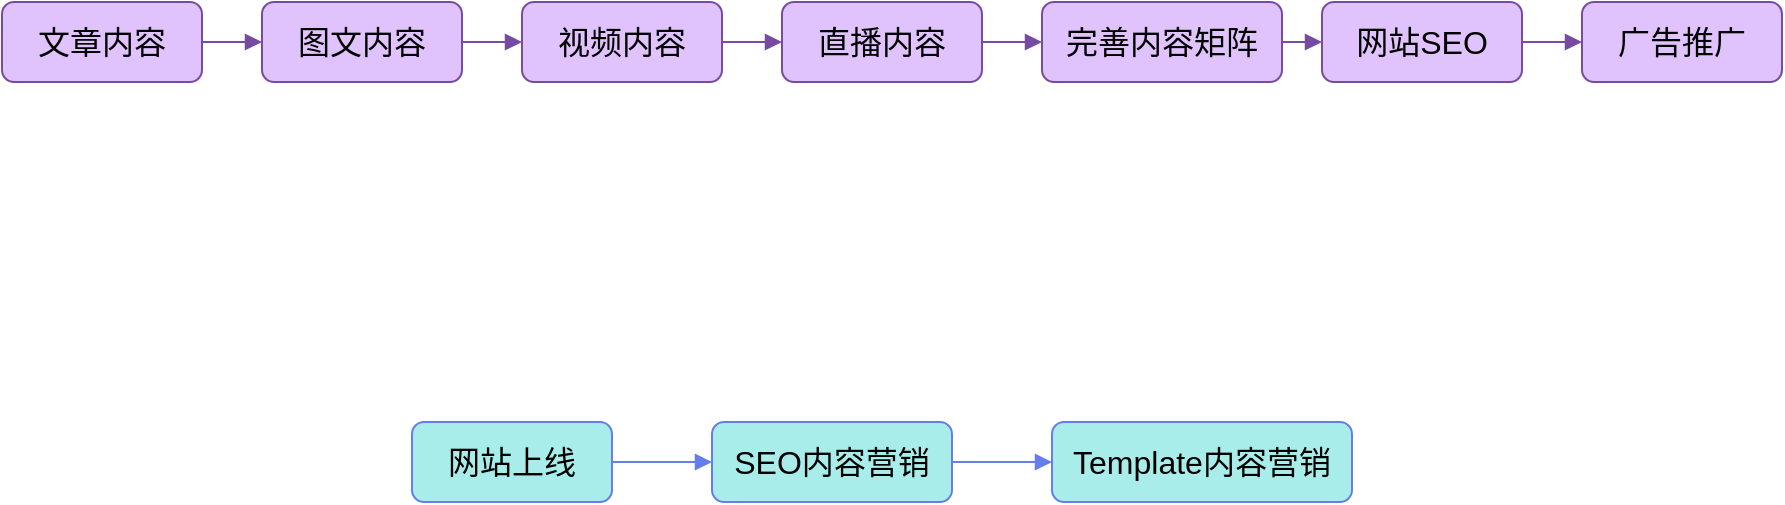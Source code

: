 <mxfile>
    <diagram name="Milestone" id="milestone-1">
        <mxGraphModel dx="1133" dy="1367" grid="1" gridSize="10" guides="1" tooltips="1" connect="1" arrows="1" fold="1" page="1" pageScale="1" pageWidth="850" pageHeight="1100" math="0" shadow="0">
            <root>
                <mxCell id="0"/>
                <mxCell id="1" parent="0"/>
                <mxCell id="2" value="文章内容" style="rounded=1;whiteSpace=wrap;html=1;fillColor=#e0c3fc;strokeColor=#764ba2;fontSize=16;" parent="1" vertex="1">
                    <mxGeometry x="40" y="60" width="100" height="40" as="geometry"/>
                </mxCell>
                <mxCell id="3" value="图文内容" style="rounded=1;whiteSpace=wrap;html=1;fillColor=#e0c3fc;strokeColor=#764ba2;fontSize=16;" parent="1" vertex="1">
                    <mxGeometry x="170" y="60" width="100" height="40" as="geometry"/>
                </mxCell>
                <mxCell id="4" value="视频内容" style="rounded=1;whiteSpace=wrap;html=1;fillColor=#e0c3fc;strokeColor=#764ba2;fontSize=16;" parent="1" vertex="1">
                    <mxGeometry x="300" y="60" width="100" height="40" as="geometry"/>
                </mxCell>
                <mxCell id="5" value="直播内容" style="rounded=1;whiteSpace=wrap;html=1;fillColor=#e0c3fc;strokeColor=#764ba2;fontSize=16;" parent="1" vertex="1">
                    <mxGeometry x="430" y="60" width="100" height="40" as="geometry"/>
                </mxCell>
                <mxCell id="6" value="完善内容矩阵" style="rounded=1;whiteSpace=wrap;html=1;fillColor=#e0c3fc;strokeColor=#764ba2;fontSize=16;" parent="1" vertex="1">
                    <mxGeometry x="560" y="60" width="120" height="40" as="geometry"/>
                </mxCell>
                <mxCell id="7" value="网站SEO" style="rounded=1;whiteSpace=wrap;html=1;fillColor=#e0c3fc;strokeColor=#764ba2;fontSize=16;" parent="1" vertex="1">
                    <mxGeometry x="700" y="60" width="100" height="40" as="geometry"/>
                </mxCell>
                <mxCell id="8" value="广告推广" style="rounded=1;whiteSpace=wrap;html=1;fillColor=#e0c3fc;strokeColor=#764ba2;fontSize=16;" parent="1" vertex="1">
                    <mxGeometry x="830" y="60" width="100" height="40" as="geometry"/>
                </mxCell>
                <mxCell id="9" style="edgeStyle=elbowEdgeStyle;endArrow=block;html=1;strokeColor=#764ba2;" parent="1" source="2" target="3" edge="1">
                    <mxGeometry relative="1" as="geometry"/>
                </mxCell>
                <mxCell id="10" style="edgeStyle=elbowEdgeStyle;endArrow=block;html=1;strokeColor=#764ba2;" parent="1" source="3" target="4" edge="1">
                    <mxGeometry relative="1" as="geometry"/>
                </mxCell>
                <mxCell id="11" style="edgeStyle=elbowEdgeStyle;endArrow=block;html=1;strokeColor=#764ba2;" parent="1" source="4" target="5" edge="1">
                    <mxGeometry relative="1" as="geometry"/>
                </mxCell>
                <mxCell id="12" style="edgeStyle=elbowEdgeStyle;endArrow=block;html=1;strokeColor=#764ba2;" parent="1" source="5" target="6" edge="1">
                    <mxGeometry relative="1" as="geometry"/>
                </mxCell>
                <mxCell id="13" style="edgeStyle=elbowEdgeStyle;endArrow=block;html=1;strokeColor=#764ba2;" parent="1" source="6" target="7" edge="1">
                    <mxGeometry relative="1" as="geometry"/>
                </mxCell>
                <mxCell id="14" style="edgeStyle=elbowEdgeStyle;endArrow=block;html=1;strokeColor=#764ba2;" parent="1" source="7" target="8" edge="1">
                    <mxGeometry relative="1" as="geometry"/>
                </mxCell>
                <mxCell id="15" value="网站上线" style="rounded=1;whiteSpace=wrap;html=1;fillColor=#a8edea;strokeColor=#667eea;fontSize=16;" parent="1" vertex="1">
                    <mxGeometry x="245" y="270" width="100" height="40" as="geometry"/>
                </mxCell>
                <mxCell id="16" value="SEO内容营销" style="rounded=1;whiteSpace=wrap;html=1;fillColor=#a8edea;strokeColor=#667eea;fontSize=16;" parent="1" vertex="1">
                    <mxGeometry x="395" y="270" width="120" height="40" as="geometry"/>
                </mxCell>
                <mxCell id="17" value="Template内容营销" style="rounded=1;whiteSpace=wrap;html=1;fillColor=#a8edea;strokeColor=#667eea;fontSize=16;" parent="1" vertex="1">
                    <mxGeometry x="565" y="270" width="150" height="40" as="geometry"/>
                </mxCell>
                <mxCell id="18" style="edgeStyle=elbowEdgeStyle;endArrow=block;html=1;strokeColor=#667eea;" parent="1" source="15" target="16" edge="1">
                    <mxGeometry relative="1" as="geometry"/>
                </mxCell>
                <mxCell id="19" style="edgeStyle=elbowEdgeStyle;endArrow=block;html=1;strokeColor=#667eea;" parent="1" source="16" target="17" edge="1">
                    <mxGeometry relative="1" as="geometry"/>
                </mxCell>
            </root>
        </mxGraphModel>
    </diagram>
</mxfile>